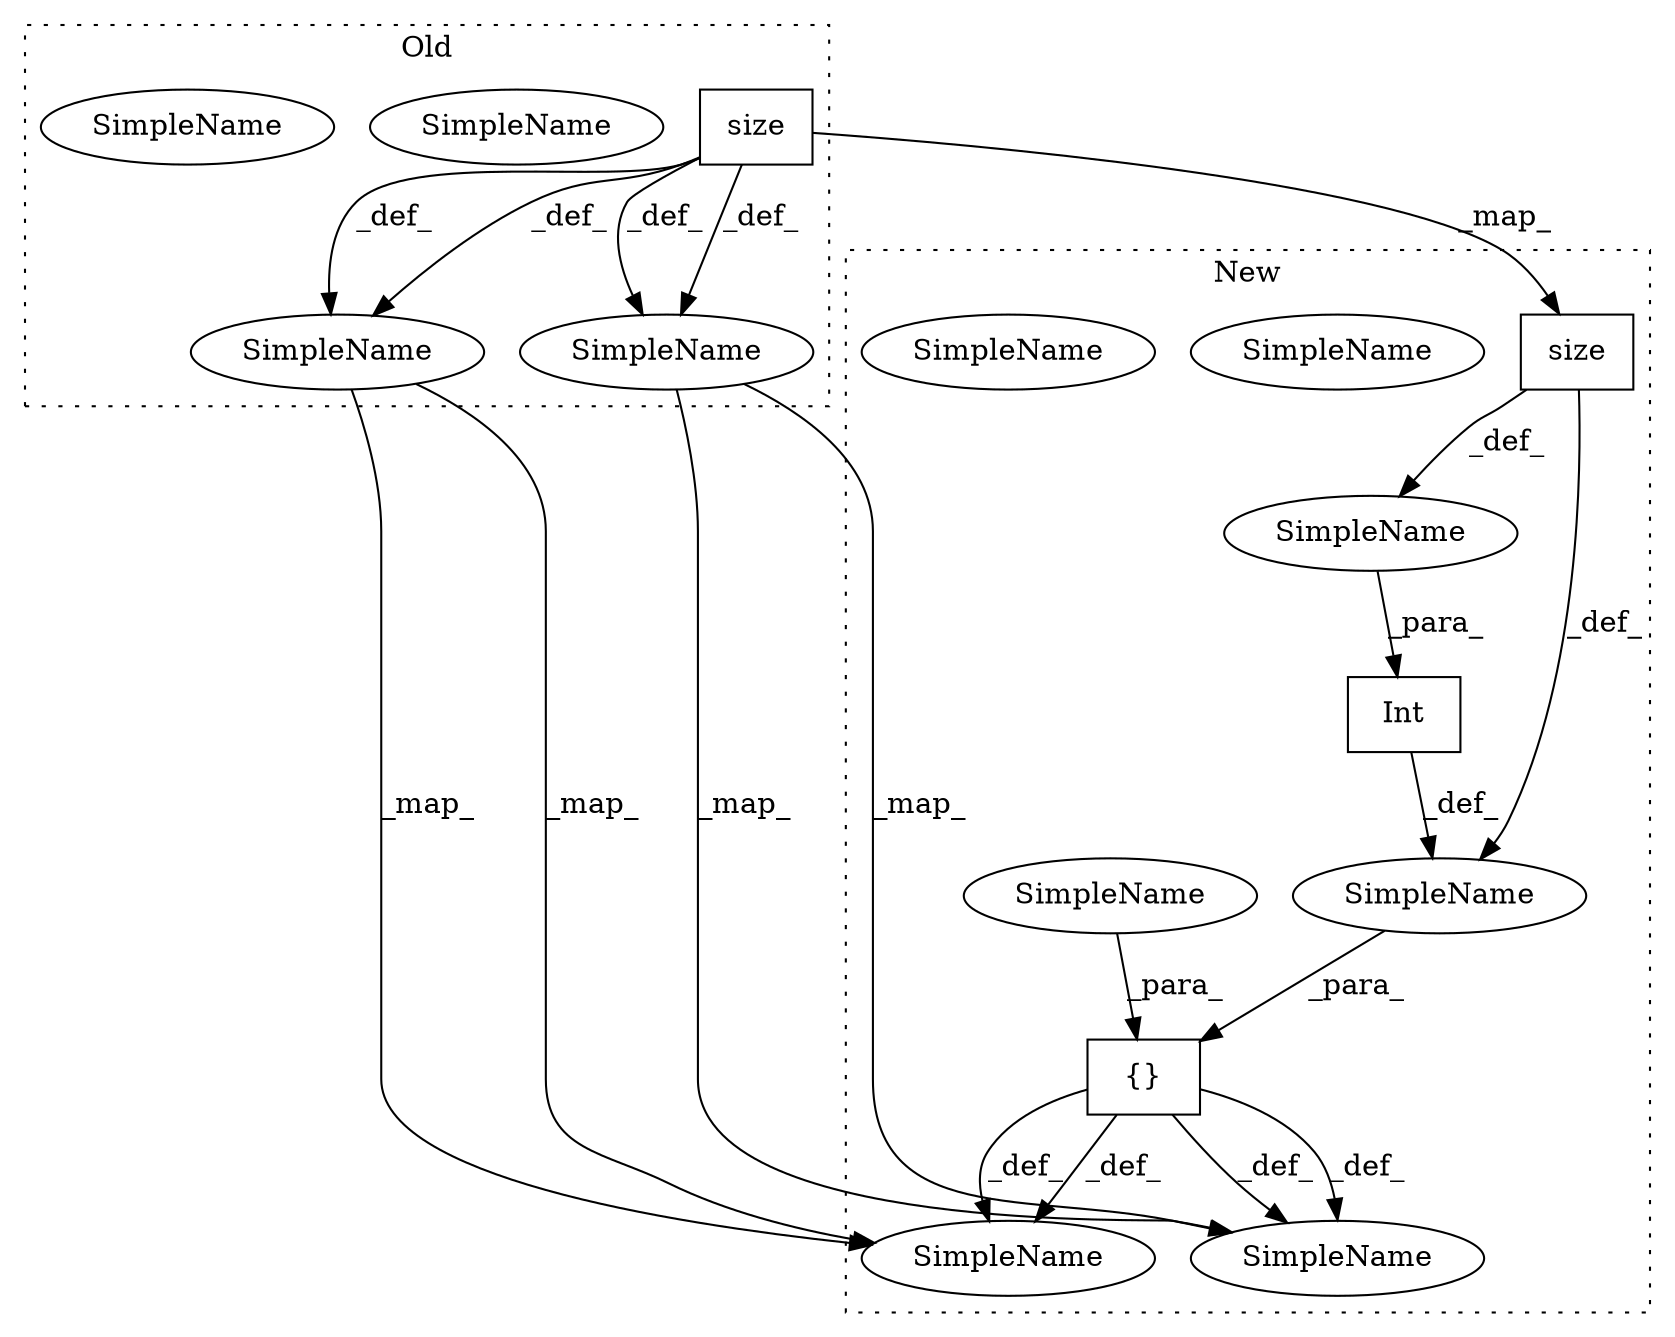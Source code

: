 digraph G {
subgraph cluster0 {
1 [label="size" a="32" s="6066,6072" l="5,1" shape="box"];
3 [label="SimpleName" a="42" s="6083" l="1" shape="ellipse"];
6 [label="SimpleName" a="42" s="6083" l="1" shape="ellipse"];
7 [label="SimpleName" a="42" s="6055" l="1" shape="ellipse"];
10 [label="SimpleName" a="42" s="6055" l="1" shape="ellipse"];
label = "Old";
style="dotted";
}
subgraph cluster1 {
2 [label="size" a="32" s="6136,6142" l="5,1" shape="box"];
4 [label="SimpleName" a="42" s="6155" l="1" shape="ellipse"];
5 [label="SimpleName" a="42" s="6155" l="1" shape="ellipse"];
8 [label="SimpleName" a="42" s="6111" l="1" shape="ellipse"];
9 [label="SimpleName" a="42" s="6111" l="1" shape="ellipse"];
11 [label="SimpleName" a="42" s="" l="" shape="ellipse"];
12 [label="Int" a="32" s="6130,6143" l="4,1" shape="box"];
13 [label="{}" a="4" s="6129,6147" l="1,1" shape="box"];
14 [label="SimpleName" a="42" s="" l="" shape="ellipse"];
15 [label="SimpleName" a="42" s="" l="" shape="ellipse"];
label = "New";
style="dotted";
}
1 -> 6 [label="_def_"];
1 -> 10 [label="_def_"];
1 -> 6 [label="_def_"];
1 -> 10 [label="_def_"];
1 -> 2 [label="_map_"];
2 -> 14 [label="_def_"];
2 -> 11 [label="_def_"];
6 -> 5 [label="_map_"];
6 -> 5 [label="_map_"];
10 -> 9 [label="_map_"];
10 -> 9 [label="_map_"];
11 -> 12 [label="_para_"];
12 -> 14 [label="_def_"];
13 -> 5 [label="_def_"];
13 -> 5 [label="_def_"];
13 -> 9 [label="_def_"];
13 -> 9 [label="_def_"];
14 -> 13 [label="_para_"];
15 -> 13 [label="_para_"];
}